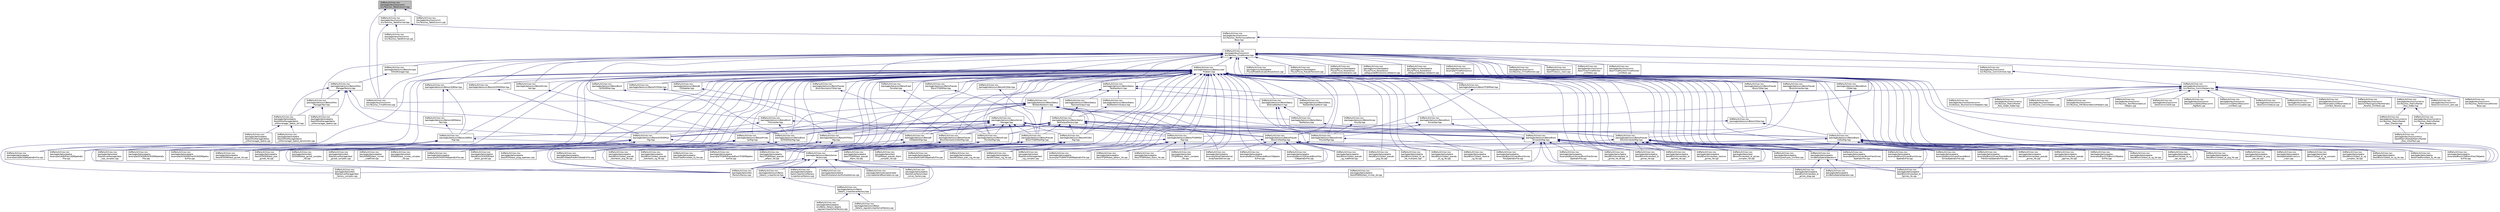 digraph "3rdParty/trilinos-nox/packages/teuchos/comm/src/Teuchos_TableColumn.hpp"
{
  edge [fontname="Helvetica",fontsize="10",labelfontname="Helvetica",labelfontsize="10"];
  node [fontname="Helvetica",fontsize="10",shape=record];
  Node39 [label="3rdParty/trilinos-nox\l/packages/teuchos/comm\l/src/Teuchos_TableColumn.hpp",height=0.2,width=0.4,color="black", fillcolor="grey75", style="filled", fontcolor="black"];
  Node39 -> Node40 [dir="back",color="midnightblue",fontsize="10",style="solid",fontname="Helvetica"];
  Node40 [label="3rdParty/trilinos-nox\l/packages/teuchos/comm\l/src/Teuchos_TableFormat.hpp",height=0.2,width=0.4,color="black", fillcolor="white", style="filled",URL="$d9/de6/_teuchos___table_format_8hpp.html",tooltip="Provides utilities for formatting tabular output. "];
  Node40 -> Node41 [dir="back",color="midnightblue",fontsize="10",style="solid",fontname="Helvetica"];
  Node41 [label="3rdParty/trilinos-nox\l/packages/teuchos/comm\l/src/Teuchos_PerformanceMonitor\lBase.hpp",height=0.2,width=0.4,color="black", fillcolor="white", style="filled",URL="$da/dfd/_teuchos___performance_monitor_base_8hpp.html",tooltip="Provides common capabilities for collecting and reporting performance data across processors..."];
  Node41 -> Node42 [dir="back",color="midnightblue",fontsize="10",style="solid",fontname="Helvetica"];
  Node42 [label="3rdParty/trilinos-nox\l/packages/teuchos/comm\l/src/Teuchos_TimeMonitor.hpp",height=0.2,width=0.4,color="black", fillcolor="white", style="filled",URL="$d7/d89/_teuchos___time_monitor_8hpp.html",tooltip="Scope protection wrapper for Teuchos::Time, with timer reporting functionality. "];
  Node42 -> Node43 [dir="back",color="midnightblue",fontsize="10",style="solid",fontname="Helvetica"];
  Node43 [label="3rdParty/trilinos-nox\l/packages/belos/src/BelosLinear\lProblem.hpp",height=0.2,width=0.4,color="black", fillcolor="white", style="filled",URL="$d3/d76/_belos_linear_problem_8hpp.html",tooltip="Class which describes the linear problem to be solved by the iterative solver. "];
  Node43 -> Node44 [dir="back",color="midnightblue",fontsize="10",style="solid",fontname="Helvetica"];
  Node44 [label="3rdParty/trilinos-nox\l/packages/belos/epetra\l/example/BlockCG/BlockCGEpetra\lExFile.cpp",height=0.2,width=0.4,color="black", fillcolor="white", style="filled",URL="$d7/dde/_block_c_g_epetra_ex_file_8cpp.html"];
  Node43 -> Node45 [dir="back",color="midnightblue",fontsize="10",style="solid",fontname="Helvetica"];
  Node45 [label="3rdParty/trilinos-nox\l/packages/belos/epetra\l/example/BlockCG/BlockPrecCGEpetra\lExFile.cpp",height=0.2,width=0.4,color="black", fillcolor="white", style="filled",URL="$d9/d38/_block_prec_c_g_epetra_ex_file_8cpp.html"];
  Node43 -> Node46 [dir="back",color="midnightblue",fontsize="10",style="solid",fontname="Helvetica"];
  Node46 [label="3rdParty/trilinos-nox\l/packages/belos/epetra\l/example/BlockCG/PseudoBlockCGEpetra\lExFile.cpp",height=0.2,width=0.4,color="black", fillcolor="white", style="filled",URL="$d1/dd3/_pseudo_block_c_g_epetra_ex_file_8cpp.html"];
  Node43 -> Node47 [dir="back",color="midnightblue",fontsize="10",style="solid",fontname="Helvetica"];
  Node47 [label="3rdParty/trilinos-nox\l/packages/belos/epetra\l/example/BlockCG/PseudoBlockPrec\lCGEpetraExFile.cpp",height=0.2,width=0.4,color="black", fillcolor="white", style="filled",URL="$dc/d74/_pseudo_block_prec_c_g_epetra_ex_file_8cpp.html"];
  Node43 -> Node48 [dir="back",color="midnightblue",fontsize="10",style="solid",fontname="Helvetica"];
  Node48 [label="3rdParty/trilinos-nox\l/packages/belos/epetra\l/example/BlockGmres/BlockFlexGmres\lEpetraExFile.cpp",height=0.2,width=0.4,color="black", fillcolor="white", style="filled",URL="$d6/da8/_block_flex_gmres_epetra_ex_file_8cpp.html"];
  Node43 -> Node49 [dir="back",color="midnightblue",fontsize="10",style="solid",fontname="Helvetica"];
  Node49 [label="3rdParty/trilinos-nox\l/packages/belos/epetra\l/example/BlockGmres/BlockGmres\lEpetraExFile.cpp",height=0.2,width=0.4,color="black", fillcolor="white", style="filled",URL="$d9/d34/_block_gmres_epetra_ex_file_8cpp.html"];
  Node43 -> Node50 [dir="back",color="midnightblue",fontsize="10",style="solid",fontname="Helvetica"];
  Node50 [label="3rdParty/trilinos-nox\l/packages/belos/epetra\l/example/BlockGmres/BlockGmres\lPolyEpetraExFile.cpp",height=0.2,width=0.4,color="black", fillcolor="white", style="filled",URL="$dc/d56/_block_gmres_poly_epetra_ex_file_8cpp.html"];
  Node43 -> Node51 [dir="back",color="midnightblue",fontsize="10",style="solid",fontname="Helvetica"];
  Node51 [label="3rdParty/trilinos-nox\l/packages/belos/epetra\l/example/BlockGmres/BlockPrecGmres\lEpetraExFile.cpp",height=0.2,width=0.4,color="black", fillcolor="white", style="filled",URL="$d1/d03/_block_prec_gmres_epetra_ex_file_8cpp.html"];
  Node43 -> Node52 [dir="back",color="midnightblue",fontsize="10",style="solid",fontname="Helvetica"];
  Node52 [label="3rdParty/trilinos-nox\l/packages/belos/epetra\l/example/BlockGmres/PseudoBlock\lGmresEpetraExFile.cpp",height=0.2,width=0.4,color="black", fillcolor="white", style="filled",URL="$df/dd5/_pseudo_block_gmres_epetra_ex_file_8cpp.html"];
  Node43 -> Node53 [dir="back",color="midnightblue",fontsize="10",style="solid",fontname="Helvetica"];
  Node53 [label="3rdParty/trilinos-nox\l/packages/belos/epetra\l/example/BlockGmres/PseudoBlock\lPrecGmresEpetraExFile.cpp",height=0.2,width=0.4,color="black", fillcolor="white", style="filled",URL="$d2/d73/_pseudo_block_prec_gmres_epetra_ex_file_8cpp.html"];
  Node43 -> Node54 [dir="back",color="midnightblue",fontsize="10",style="solid",fontname="Helvetica"];
  Node54 [label="3rdParty/trilinos-nox\l/packages/belos/epetra\l/example/GCRODR/GCRODREpetraEx\lFile.cpp",height=0.2,width=0.4,color="black", fillcolor="white", style="filled",URL="$de/db8/_g_c_r_o_d_r_epetra_ex_file_8cpp.html"];
  Node43 -> Node55 [dir="back",color="midnightblue",fontsize="10",style="solid",fontname="Helvetica"];
  Node55 [label="3rdParty/trilinos-nox\l/packages/belos/epetra\l/example/GCRODR/PrecGCRODREpetra\lExFile.cpp",height=0.2,width=0.4,color="black", fillcolor="white", style="filled",URL="$df/d74/_prec_g_c_r_o_d_r_epetra_ex_file_8cpp.html"];
  Node43 -> Node56 [dir="back",color="midnightblue",fontsize="10",style="solid",fontname="Helvetica"];
  Node56 [label="3rdParty/trilinos-nox\l/packages/belos/epetra\l/example/LSQR/LSQREpetraExFile.cpp",height=0.2,width=0.4,color="black", fillcolor="white", style="filled",URL="$d6/d18/_l_s_q_r_epetra_ex_file_8cpp.html"];
  Node43 -> Node57 [dir="back",color="midnightblue",fontsize="10",style="solid",fontname="Helvetica"];
  Node57 [label="3rdParty/trilinos-nox\l/packages/belos/epetra\l/example/LSQR/PrecLSQREpetraEx\lFile.cpp",height=0.2,width=0.4,color="black", fillcolor="white", style="filled",URL="$d8/d1a/_prec_l_s_q_r_epetra_ex_file_8cpp.html"];
  Node43 -> Node58 [dir="back",color="midnightblue",fontsize="10",style="solid",fontname="Helvetica"];
  Node58 [label="3rdParty/trilinos-nox\l/packages/belos/epetra\l/example/PCPG/PCPGEpetraExFile.cpp",height=0.2,width=0.4,color="black", fillcolor="white", style="filled",URL="$d2/de7/_p_c_p_g_epetra_ex_file_8cpp.html"];
  Node43 -> Node59 [dir="back",color="midnightblue",fontsize="10",style="solid",fontname="Helvetica"];
  Node59 [label="3rdParty/trilinos-nox\l/packages/belos/epetra\l/example/RCG/RCGEpetraExFile.cpp",height=0.2,width=0.4,color="black", fillcolor="white", style="filled",URL="$dd/dcf/_r_c_g_epetra_ex_file_8cpp.html"];
  Node43 -> Node60 [dir="back",color="midnightblue",fontsize="10",style="solid",fontname="Helvetica"];
  Node60 [label="3rdParty/trilinos-nox\l/packages/belos/epetra\l/example/TFQMR/PseudoBlockTFQMREpetra\lExFile.cpp",height=0.2,width=0.4,color="black", fillcolor="white", style="filled",URL="$da/d26/_pseudo_block_t_f_q_m_r_epetra_ex_file_8cpp.html"];
  Node43 -> Node61 [dir="back",color="midnightblue",fontsize="10",style="solid",fontname="Helvetica"];
  Node61 [label="3rdParty/trilinos-nox\l/packages/belos/epetra\l/example/TFQMR/TFQMREpetraExFile.cpp",height=0.2,width=0.4,color="black", fillcolor="white", style="filled",URL="$db/d90/_t_f_q_m_r_epetra_ex_file_8cpp.html"];
  Node43 -> Node62 [dir="back",color="midnightblue",fontsize="10",style="solid",fontname="Helvetica"];
  Node62 [label="3rdParty/trilinos-nox\l/packages/belos/epetra\l/src/BelosEpetraOperator.h",height=0.2,width=0.4,color="black", fillcolor="white", style="filled",URL="$d7/d50/_belos_epetra_operator_8h.html",tooltip="This file provides an Epetra_Operator interface so Belos can be integrated into other codes as an abs..."];
  Node62 -> Node63 [dir="back",color="midnightblue",fontsize="10",style="solid",fontname="Helvetica"];
  Node63 [label="3rdParty/trilinos-nox\l/packages/belos/epetra\l/src/BelosEpetraOperator.cpp",height=0.2,width=0.4,color="black", fillcolor="white", style="filled",URL="$d8/d97/_belos_epetra_operator_8cpp.html",tooltip="This file provides the implementation for an Epetra_Operator interface so Belos can be integrated int..."];
  Node62 -> Node64 [dir="back",color="midnightblue",fontsize="10",style="solid",fontname="Helvetica"];
  Node64 [label="3rdParty/trilinos-nox\l/packages/belos/epetra\l/test/BlockGmres/test_bl\l_fgmres_hb.cpp",height=0.2,width=0.4,color="black", fillcolor="white", style="filled",URL="$de/d36/test__bl__fgmres__hb_8cpp.html"];
  Node62 -> Node65 [dir="back",color="midnightblue",fontsize="10",style="solid",fontname="Helvetica"];
  Node65 [label="3rdParty/trilinos-nox\l/packages/belos/epetra\l/test/BlockGmres/test_bl\l_gmres_diag.cpp",height=0.2,width=0.4,color="black", fillcolor="white", style="filled",URL="$de/dd8/test__bl__gmres__diag_8cpp.html"];
  Node43 -> Node66 [dir="back",color="midnightblue",fontsize="10",style="solid",fontname="Helvetica"];
  Node66 [label="3rdParty/trilinos-nox\l/packages/belos/epetra\l/test/BiCGStab/PrecBiCGStabExFile.cpp",height=0.2,width=0.4,color="black", fillcolor="white", style="filled",URL="$dc/ddd/_prec_bi_c_g_stab_ex_file_8cpp.html"];
  Node43 -> Node67 [dir="back",color="midnightblue",fontsize="10",style="solid",fontname="Helvetica"];
  Node67 [label="3rdParty/trilinos-nox\l/packages/belos/epetra\l/test/BlockCG/test_bl_cg_hb.cpp",height=0.2,width=0.4,color="black", fillcolor="white", style="filled",URL="$d5/df2/epetra_2test_2_block_c_g_2test__bl__cg__hb_8cpp.html"];
  Node43 -> Node68 [dir="back",color="midnightblue",fontsize="10",style="solid",fontname="Helvetica"];
  Node68 [label="3rdParty/trilinos-nox\l/packages/belos/epetra\l/test/BlockCG/test_bl_cg\l_set_res.cpp",height=0.2,width=0.4,color="black", fillcolor="white", style="filled",URL="$db/de1/test__bl__cg__set__res_8cpp.html"];
  Node43 -> Node69 [dir="back",color="midnightblue",fontsize="10",style="solid",fontname="Helvetica"];
  Node69 [label="3rdParty/trilinos-nox\l/packages/belos/epetra\l/test/BlockCG/test_bl_pcg_hb.cpp",height=0.2,width=0.4,color="black", fillcolor="white", style="filled",URL="$d5/df6/test__bl__pcg__hb_8cpp.html"];
  Node43 -> Node70 [dir="back",color="midnightblue",fontsize="10",style="solid",fontname="Helvetica"];
  Node70 [label="3rdParty/trilinos-nox\l/packages/belos/epetra\l/test/BlockCG/test_bl_pcg\l_set_res.cpp",height=0.2,width=0.4,color="black", fillcolor="white", style="filled",URL="$dc/d05/test__bl__pcg__set__res_8cpp.html"];
  Node43 -> Node71 [dir="back",color="midnightblue",fontsize="10",style="solid",fontname="Helvetica"];
  Node71 [label="3rdParty/trilinos-nox\l/packages/belos/epetra\l/test/BlockCG/test_pseudo\l_cg_indefinite.cpp",height=0.2,width=0.4,color="black", fillcolor="white", style="filled",URL="$d4/df6/test__pseudo__cg__indefinite_8cpp.html"];
  Node43 -> Node72 [dir="back",color="midnightblue",fontsize="10",style="solid",fontname="Helvetica"];
  Node72 [label="3rdParty/trilinos-nox\l/packages/belos/epetra\l/test/BlockCG/test_pseudo\l_pcg_hb.cpp",height=0.2,width=0.4,color="black", fillcolor="white", style="filled",URL="$d7/de5/test__pseudo__pcg__hb_8cpp.html"];
  Node43 -> Node73 [dir="back",color="midnightblue",fontsize="10",style="solid",fontname="Helvetica"];
  Node73 [label="3rdParty/trilinos-nox\l/packages/belos/epetra\l/test/BlockCG/test_pseudo\l_stochastic_pcg_hb.cpp",height=0.2,width=0.4,color="black", fillcolor="white", style="filled",URL="$d8/de0/test__pseudo__stochastic__pcg__hb_8cpp.html"];
  Node43 -> Node74 [dir="back",color="midnightblue",fontsize="10",style="solid",fontname="Helvetica"];
  Node74 [label="3rdParty/trilinos-nox\l/packages/belos/epetra\l/test/BlockCG/test_resolve\l_cg_hb.cpp",height=0.2,width=0.4,color="black", fillcolor="white", style="filled",URL="$de/dcd/test__resolve__cg__hb_8cpp.html"];
  Node43 -> Node64 [dir="back",color="midnightblue",fontsize="10",style="solid",fontname="Helvetica"];
  Node43 -> Node65 [dir="back",color="midnightblue",fontsize="10",style="solid",fontname="Helvetica"];
  Node43 -> Node75 [dir="back",color="midnightblue",fontsize="10",style="solid",fontname="Helvetica"];
  Node75 [label="3rdParty/trilinos-nox\l/packages/belos/epetra\l/test/BlockGmres/test_bl\l_gmres_hb.cpp",height=0.2,width=0.4,color="black", fillcolor="white", style="filled",URL="$d1/d3c/test__bl__gmres__hb_8cpp.html"];
  Node43 -> Node76 [dir="back",color="midnightblue",fontsize="10",style="solid",fontname="Helvetica"];
  Node76 [label="3rdParty/trilinos-nox\l/packages/belos/epetra\l/test/BlockGmres/test_bl\l_pgmres_hb.cpp",height=0.2,width=0.4,color="black", fillcolor="white", style="filled",URL="$d3/d98/test__bl__pgmres__hb_8cpp.html"];
  Node43 -> Node77 [dir="back",color="midnightblue",fontsize="10",style="solid",fontname="Helvetica"];
  Node77 [label="3rdParty/trilinos-nox\l/packages/belos/epetra\l/test/BlockGmres/test_pseudo\l_gmres_hb.cpp",height=0.2,width=0.4,color="black", fillcolor="white", style="filled",URL="$df/d70/test__pseudo__gmres__hb_8cpp.html"];
  Node43 -> Node78 [dir="back",color="midnightblue",fontsize="10",style="solid",fontname="Helvetica"];
  Node78 [label="3rdParty/trilinos-nox\l/packages/belos/epetra\l/test/BlockGmres/test_pseudo\l_pgmres_hb.cpp",height=0.2,width=0.4,color="black", fillcolor="white", style="filled",URL="$dd/dd8/test__pseudo__pgmres__hb_8cpp.html"];
  Node43 -> Node79 [dir="back",color="midnightblue",fontsize="10",style="solid",fontname="Helvetica"];
  Node79 [label="3rdParty/trilinos-nox\l/packages/belos/epetra\l/test/BlockGmres/test_resolve\l_gmres_hb.cpp",height=0.2,width=0.4,color="black", fillcolor="white", style="filled",URL="$dd/d05/test__resolve__gmres__hb_8cpp.html"];
  Node43 -> Node80 [dir="back",color="midnightblue",fontsize="10",style="solid",fontname="Helvetica"];
  Node80 [label="3rdParty/trilinos-nox\l/packages/belos/epetra\l/test/Epetra64Driver/cxx\l_main.cpp",height=0.2,width=0.4,color="black", fillcolor="white", style="filled",URL="$d1/db5/belos_2epetra_2test_2_epetra64_driver_2cxx__main_8cpp.html"];
  Node43 -> Node81 [dir="back",color="midnightblue",fontsize="10",style="solid",fontname="Helvetica"];
  Node81 [label="3rdParty/trilinos-nox\l/packages/belos/epetra\l/test/FixedPoint/test_fp_hb.cpp",height=0.2,width=0.4,color="black", fillcolor="white", style="filled",URL="$d0/de9/epetra_2test_2_fixed_point_2test__fp__hb_8cpp.html"];
  Node43 -> Node82 [dir="back",color="midnightblue",fontsize="10",style="solid",fontname="Helvetica"];
  Node82 [label="3rdParty/trilinos-nox\l/packages/belos/epetra\l/test/GCRODR/test_gcrodr_hb.cpp",height=0.2,width=0.4,color="black", fillcolor="white", style="filled",URL="$d0/d0b/test__gcrodr__hb_8cpp.html"];
  Node43 -> Node83 [dir="back",color="midnightblue",fontsize="10",style="solid",fontname="Helvetica"];
  Node83 [label="3rdParty/trilinos-nox\l/packages/belos/epetra\l/test/GCRODR/test_prec\l_gcrodr_hb.cpp",height=0.2,width=0.4,color="black", fillcolor="white", style="filled",URL="$d1/d5a/test__prec__gcrodr__hb_8cpp.html"];
  Node43 -> Node84 [dir="back",color="midnightblue",fontsize="10",style="solid",fontname="Helvetica"];
  Node84 [label="3rdParty/trilinos-nox\l/packages/belos/epetra\l/test/MINRES/test_minres_hb.cpp",height=0.2,width=0.4,color="black", fillcolor="white", style="filled",URL="$d3/dfd/test__minres__hb_8cpp.html"];
  Node43 -> Node85 [dir="back",color="midnightblue",fontsize="10",style="solid",fontname="Helvetica"];
  Node85 [label="3rdParty/trilinos-nox\l/packages/belos/epetra\l/test/MINRES/test_minres\l_indefinite.cpp",height=0.2,width=0.4,color="black", fillcolor="white", style="filled",URL="$dd/ded/test__minres__indefinite_8cpp.html"];
  Node43 -> Node86 [dir="back",color="midnightblue",fontsize="10",style="solid",fontname="Helvetica"];
  Node86 [label="3rdParty/trilinos-nox\l/packages/belos/epetra\l/test/PCPG/test_pcpg_epetraex.cpp",height=0.2,width=0.4,color="black", fillcolor="white", style="filled",URL="$d1/db6/test__pcpg__epetraex_8cpp.html"];
  Node43 -> Node87 [dir="back",color="midnightblue",fontsize="10",style="solid",fontname="Helvetica"];
  Node87 [label="3rdParty/trilinos-nox\l/packages/belos/epetra\l/test/RCG/test_prec_rcg_hb.cpp",height=0.2,width=0.4,color="black", fillcolor="white", style="filled",URL="$de/dd3/test__prec__rcg__hb_8cpp.html"];
  Node43 -> Node88 [dir="back",color="midnightblue",fontsize="10",style="solid",fontname="Helvetica"];
  Node88 [label="3rdParty/trilinos-nox\l/packages/belos/epetra\l/test/RCG/test_rcg_hb.cpp",height=0.2,width=0.4,color="black", fillcolor="white", style="filled",URL="$df/de7/test__rcg__hb_8cpp.html"];
  Node43 -> Node89 [dir="back",color="midnightblue",fontsize="10",style="solid",fontname="Helvetica"];
  Node89 [label="3rdParty/trilinos-nox\l/packages/belos/epetra\l/test/TFQMR/test_pseudo\l_ptfqmr_hb.cpp",height=0.2,width=0.4,color="black", fillcolor="white", style="filled",URL="$d1/dfe/test__pseudo__ptfqmr__hb_8cpp.html"];
  Node43 -> Node90 [dir="back",color="midnightblue",fontsize="10",style="solid",fontname="Helvetica"];
  Node90 [label="3rdParty/trilinos-nox\l/packages/belos/epetra\l/test/TFQMR/test_pseudo\l_tfqmr_hb.cpp",height=0.2,width=0.4,color="black", fillcolor="white", style="filled",URL="$d9/d72/test__pseudo__tfqmr__hb_8cpp.html"];
  Node43 -> Node91 [dir="back",color="midnightblue",fontsize="10",style="solid",fontname="Helvetica"];
  Node91 [label="3rdParty/trilinos-nox\l/packages/belos/epetra\l/test/TFQMR/test_ptfqmr_hb.cpp",height=0.2,width=0.4,color="black", fillcolor="white", style="filled",URL="$d6/d5c/test__ptfqmr__hb_8cpp.html"];
  Node43 -> Node92 [dir="back",color="midnightblue",fontsize="10",style="solid",fontname="Helvetica"];
  Node92 [label="3rdParty/trilinos-nox\l/packages/belos/epetra\l/test/TFQMR/test_tfqmr_hb.cpp",height=0.2,width=0.4,color="black", fillcolor="white", style="filled",URL="$d3/dfd/test__tfqmr__hb_8cpp.html"];
  Node43 -> Node93 [dir="back",color="midnightblue",fontsize="10",style="solid",fontname="Helvetica"];
  Node93 [label="3rdParty/trilinos-nox\l/packages/belos/src/BelosBi\lCGStabIter.hpp",height=0.2,width=0.4,color="black", fillcolor="white", style="filled",URL="$dd/dd5/_belos_bi_c_g_stab_iter_8hpp.html",tooltip="Belos concrete class for performing the pseudo-block BiCGStab iteration. "];
  Node93 -> Node94 [dir="back",color="midnightblue",fontsize="10",style="solid",fontname="Helvetica"];
  Node94 [label="3rdParty/trilinos-nox\l/packages/belos/src/BelosBi\lCGStabSolMgr.hpp",height=0.2,width=0.4,color="black", fillcolor="white", style="filled",URL="$db/d14/_belos_bi_c_g_stab_sol_mgr_8hpp.html",tooltip="The Belos::BiCGStabSolMgr provides a solver manager for the BiCGStab linear solver. "];
  Node94 -> Node66 [dir="back",color="midnightblue",fontsize="10",style="solid",fontname="Helvetica"];
  Node94 -> Node95 [dir="back",color="midnightblue",fontsize="10",style="solid",fontname="Helvetica"];
  Node95 [label="3rdParty/trilinos-nox\l/packages/belos/src/BelosSolver\lFactory.hpp",height=0.2,width=0.4,color="black", fillcolor="white", style="filled",URL="$da/d4e/_belos_solver_factory_8hpp.html"];
  Node95 -> Node96 [dir="back",color="midnightblue",fontsize="10",style="solid",fontname="Helvetica"];
  Node96 [label="3rdParty/trilinos-nox\l/packages/belos/doc/parameter\lList/createValidParameterList.cpp",height=0.2,width=0.4,color="black", fillcolor="white", style="filled",URL="$d1/db5/create_valid_parameter_list_8cpp.html"];
  Node95 -> Node84 [dir="back",color="midnightblue",fontsize="10",style="solid",fontname="Helvetica"];
  Node95 -> Node97 [dir="back",color="midnightblue",fontsize="10",style="solid",fontname="Helvetica"];
  Node97 [label="3rdParty/trilinos-nox\l/packages/belos/epetra\l/test/SolverFactory/test\l_solver_factory.cpp",height=0.2,width=0.4,color="black", fillcolor="white", style="filled",URL="$d0/d85/test__solver__factory_8cpp.html",tooltip="Test Belos::SolverFactory with Epetra. "];
  Node95 -> Node98 [dir="back",color="midnightblue",fontsize="10",style="solid",fontname="Helvetica"];
  Node98 [label="3rdParty/trilinos-nox\l/packages/belos/src/Belos\l_Details_LinearSolver.hpp",height=0.2,width=0.4,color="black", fillcolor="white", style="filled",URL="$d2/d2c/_belos___details___linear_solver_8hpp.html",tooltip="Implementation of Trilinos::Details::LinearSolver. "];
  Node98 -> Node99 [dir="back",color="midnightblue",fontsize="10",style="solid",fontname="Helvetica"];
  Node99 [label="3rdParty/trilinos-nox\l/packages/belos/src/Belos\l_Details_LinearSolverFactory.hpp",height=0.2,width=0.4,color="black", fillcolor="white", style="filled",URL="$d1/de3/_belos___details___linear_solver_factory_8hpp.html",tooltip="Implementation of Trilinos::Details::LinearSolverFactory. "];
  Node99 -> Node100 [dir="back",color="midnightblue",fontsize="10",style="solid",fontname="Helvetica"];
  Node100 [label="3rdParty/trilinos-nox\l/packages/belos/epetra\l/src/Belos_Details_Epetra\l_registerLinearSolverFactory.cpp",height=0.2,width=0.4,color="black", fillcolor="white", style="filled",URL="$d2/d3d/_belos___details___epetra__register_linear_solver_factory_8cpp.html"];
  Node99 -> Node101 [dir="back",color="midnightblue",fontsize="10",style="solid",fontname="Helvetica"];
  Node101 [label="3rdParty/trilinos-nox\l/packages/belos/src/Belos\l_Details_registerLinearSolverFactory.cpp",height=0.2,width=0.4,color="black", fillcolor="white", style="filled",URL="$d9/d9d/_belos___details__register_linear_solver_factory_8cpp.html"];
  Node95 -> Node99 [dir="back",color="midnightblue",fontsize="10",style="solid",fontname="Helvetica"];
  Node95 -> Node102 [dir="back",color="midnightblue",fontsize="10",style="solid",fontname="Helvetica"];
  Node102 [label="3rdParty/trilinos-nox\l/packages/belos/test\l/Factory/Factory.cpp",height=0.2,width=0.4,color="black", fillcolor="white", style="filled",URL="$de/d5d/3rd_party_2trilinos-nox_2packages_2belos_2test_2_factory_2_factory_8cpp.html"];
  Node95 -> Node103 [dir="back",color="midnightblue",fontsize="10",style="solid",fontname="Helvetica"];
  Node103 [label="3rdParty/trilinos-nox\l/packages/belos/test\l/RealSolverManager/test\l_factory_complex.cpp",height=0.2,width=0.4,color="black", fillcolor="white", style="filled",URL="$de/d3d/test__factory__complex_8cpp.html"];
  Node95 -> Node104 [dir="back",color="midnightblue",fontsize="10",style="solid",fontname="Helvetica"];
  Node104 [label="3rdParty/trilinos-nox\l/packages/belos/tpetra\l/test/LinearSolverFactory\l/LinearSolverFactory.cpp",height=0.2,width=0.4,color="black", fillcolor="white", style="filled",URL="$d1/d2d/_linear_solver_factory_8cpp.html"];
  Node95 -> Node105 [dir="back",color="midnightblue",fontsize="10",style="solid",fontname="Helvetica"];
  Node105 [label="3rdParty/trilinos-nox\l/packages/belos/tpetra\l/test/MultipleSolves/MultipleSolves.cpp",height=0.2,width=0.4,color="black", fillcolor="white", style="filled",URL="$db/de2/_multiple_solves_8cpp.html"];
  Node94 -> Node102 [dir="back",color="midnightblue",fontsize="10",style="solid",fontname="Helvetica"];
  Node43 -> Node94 [dir="back",color="midnightblue",fontsize="10",style="solid",fontname="Helvetica"];
  Node43 -> Node106 [dir="back",color="midnightblue",fontsize="10",style="solid",fontname="Helvetica"];
  Node106 [label="3rdParty/trilinos-nox\l/packages/belos/src/BelosSolver\lManager.hpp",height=0.2,width=0.4,color="black", fillcolor="white", style="filled",URL="$d9/de2/_belos_solver_manager_8hpp.html",tooltip="Pure virtual base class which describes the basic interface for a solver manager. ..."];
  Node106 -> Node95 [dir="back",color="midnightblue",fontsize="10",style="solid",fontname="Helvetica"];
  Node106 -> Node94 [dir="back",color="midnightblue",fontsize="10",style="solid",fontname="Helvetica"];
  Node106 -> Node107 [dir="back",color="midnightblue",fontsize="10",style="solid",fontname="Helvetica"];
  Node107 [label="3rdParty/trilinos-nox\l/packages/belos/src/BelosBlock\lCGSolMgr.hpp",height=0.2,width=0.4,color="black", fillcolor="white", style="filled",URL="$da/d79/_belos_block_c_g_sol_mgr_8hpp.html",tooltip="The Belos::BlockCGSolMgr provides a solver manager for the BlockCG linear solver. ..."];
  Node107 -> Node44 [dir="back",color="midnightblue",fontsize="10",style="solid",fontname="Helvetica"];
  Node107 -> Node45 [dir="back",color="midnightblue",fontsize="10",style="solid",fontname="Helvetica"];
  Node107 -> Node62 [dir="back",color="midnightblue",fontsize="10",style="solid",fontname="Helvetica"];
  Node107 -> Node67 [dir="back",color="midnightblue",fontsize="10",style="solid",fontname="Helvetica"];
  Node107 -> Node68 [dir="back",color="midnightblue",fontsize="10",style="solid",fontname="Helvetica"];
  Node107 -> Node69 [dir="back",color="midnightblue",fontsize="10",style="solid",fontname="Helvetica"];
  Node107 -> Node70 [dir="back",color="midnightblue",fontsize="10",style="solid",fontname="Helvetica"];
  Node107 -> Node74 [dir="back",color="midnightblue",fontsize="10",style="solid",fontname="Helvetica"];
  Node107 -> Node80 [dir="back",color="midnightblue",fontsize="10",style="solid",fontname="Helvetica"];
  Node107 -> Node95 [dir="back",color="midnightblue",fontsize="10",style="solid",fontname="Helvetica"];
  Node107 -> Node108 [dir="back",color="midnightblue",fontsize="10",style="solid",fontname="Helvetica"];
  Node108 [label="3rdParty/trilinos-nox\l/packages/belos/test\l/BlockCG/test_bl_cg_complex\l_hb.cpp",height=0.2,width=0.4,color="black", fillcolor="white", style="filled",URL="$df/d4e/test_2_block_c_g_2test__bl__cg__complex__hb_8cpp.html"];
  Node107 -> Node102 [dir="back",color="midnightblue",fontsize="10",style="solid",fontname="Helvetica"];
  Node107 -> Node109 [dir="back",color="midnightblue",fontsize="10",style="solid",fontname="Helvetica"];
  Node109 [label="3rdParty/trilinos-nox\l/packages/belos/tpetra\l/test/BlockCG/test_bl_cg\l_complex_hb.cpp",height=0.2,width=0.4,color="black", fillcolor="white", style="filled",URL="$d3/de7/tpetra_2test_2_block_c_g_2test__bl__cg__complex__hb_8cpp.html"];
  Node107 -> Node110 [dir="back",color="midnightblue",fontsize="10",style="solid",fontname="Helvetica"];
  Node110 [label="3rdParty/trilinos-nox\l/packages/belos/tpetra\l/test/BlockCG/test_bl_cg_hb.cpp",height=0.2,width=0.4,color="black", fillcolor="white", style="filled",URL="$d4/de2/tpetra_2test_2_block_c_g_2test__bl__cg__hb_8cpp.html"];
  Node107 -> Node111 [dir="back",color="midnightblue",fontsize="10",style="solid",fontname="Helvetica"];
  Node111 [label="3rdParty/trilinos-nox\l/packages/belos/tpetra\l/test/FixedPoint/test_fp_hb.cpp",height=0.2,width=0.4,color="black", fillcolor="white", style="filled",URL="$d6/d88/tpetra_2test_2_fixed_point_2test__fp__hb_8cpp.html"];
  Node106 -> Node112 [dir="back",color="midnightblue",fontsize="10",style="solid",fontname="Helvetica"];
  Node112 [label="3rdParty/trilinos-nox\l/packages/belos/src/BelosBlock\lGCRODRSolMgr.hpp",height=0.2,width=0.4,color="black", fillcolor="white", style="filled",URL="$dc/d53/_belos_block_g_c_r_o_d_r_sol_mgr_8hpp.html",tooltip="A solver manager for the Block GCRO-DR (Block Recycling GMRES) linear solver. "];
  Node112 -> Node113 [dir="back",color="midnightblue",fontsize="10",style="solid",fontname="Helvetica"];
  Node113 [label="3rdParty/trilinos-nox\l/packages/belos/tpetra\l/test/BlockGCRODR/test\l_block_gcrodr.cpp",height=0.2,width=0.4,color="black", fillcolor="white", style="filled",URL="$dc/d6b/test__block__gcrodr_8cpp.html"];
  Node106 -> Node114 [dir="back",color="midnightblue",fontsize="10",style="solid",fontname="Helvetica"];
  Node114 [label="3rdParty/trilinos-nox\l/packages/belos/src/BelosBlock\lGmresSolMgr.hpp",height=0.2,width=0.4,color="black", fillcolor="white", style="filled",URL="$d6/d92/_belos_block_gmres_sol_mgr_8hpp.html",tooltip="The Belos::BlockGmresSolMgr provides a solver manager for the BlockGmres linear solver. "];
  Node114 -> Node48 [dir="back",color="midnightblue",fontsize="10",style="solid",fontname="Helvetica"];
  Node114 -> Node49 [dir="back",color="midnightblue",fontsize="10",style="solid",fontname="Helvetica"];
  Node114 -> Node50 [dir="back",color="midnightblue",fontsize="10",style="solid",fontname="Helvetica"];
  Node114 -> Node51 [dir="back",color="midnightblue",fontsize="10",style="solid",fontname="Helvetica"];
  Node114 -> Node62 [dir="back",color="midnightblue",fontsize="10",style="solid",fontname="Helvetica"];
  Node114 -> Node64 [dir="back",color="midnightblue",fontsize="10",style="solid",fontname="Helvetica"];
  Node114 -> Node65 [dir="back",color="midnightblue",fontsize="10",style="solid",fontname="Helvetica"];
  Node114 -> Node75 [dir="back",color="midnightblue",fontsize="10",style="solid",fontname="Helvetica"];
  Node114 -> Node76 [dir="back",color="midnightblue",fontsize="10",style="solid",fontname="Helvetica"];
  Node114 -> Node79 [dir="back",color="midnightblue",fontsize="10",style="solid",fontname="Helvetica"];
  Node114 -> Node95 [dir="back",color="midnightblue",fontsize="10",style="solid",fontname="Helvetica"];
  Node114 -> Node115 [dir="back",color="midnightblue",fontsize="10",style="solid",fontname="Helvetica"];
  Node115 [label="3rdParty/trilinos-nox\l/packages/belos/test\l/BlockGmres/test_bl_gmres\l_complex_hb.cpp",height=0.2,width=0.4,color="black", fillcolor="white", style="filled",URL="$d2/d50/test__bl__gmres__complex__hb_8cpp.html"];
  Node114 -> Node102 [dir="back",color="midnightblue",fontsize="10",style="solid",fontname="Helvetica"];
  Node114 -> Node116 [dir="back",color="midnightblue",fontsize="10",style="solid",fontname="Helvetica"];
  Node116 [label="3rdParty/trilinos-nox\l/packages/belos/tpetra\l/test/BlockGmres/test_bl\l_gmres_hb_df.cpp",height=0.2,width=0.4,color="black", fillcolor="white", style="filled",URL="$d8/d21/test__bl__gmres__hb__df_8cpp.html"];
  Node106 -> Node117 [dir="back",color="midnightblue",fontsize="10",style="solid",fontname="Helvetica"];
  Node117 [label="3rdParty/trilinos-nox\l/packages/belos/src/BelosFixed\lPointSolMgr.hpp",height=0.2,width=0.4,color="black", fillcolor="white", style="filled",URL="$d0/d69/_belos_fixed_point_sol_mgr_8hpp.html",tooltip="The Belos::FixedPointSolMgr provides a solver manager for the FixedPoint linear solver. "];
  Node117 -> Node81 [dir="back",color="midnightblue",fontsize="10",style="solid",fontname="Helvetica"];
  Node117 -> Node95 [dir="back",color="midnightblue",fontsize="10",style="solid",fontname="Helvetica"];
  Node117 -> Node102 [dir="back",color="midnightblue",fontsize="10",style="solid",fontname="Helvetica"];
  Node106 -> Node118 [dir="back",color="midnightblue",fontsize="10",style="solid",fontname="Helvetica"];
  Node118 [label="3rdParty/trilinos-nox\l/packages/belos/src/BelosGCRODRSol\lMgr.hpp",height=0.2,width=0.4,color="black", fillcolor="white", style="filled",URL="$d3/dd2/_belos_g_c_r_o_d_r_sol_mgr_8hpp.html",tooltip="Declaration and definition of Belos::GCRODRSolMgr, which implements the GCRODR (recycling GMRES) solv..."];
  Node118 -> Node54 [dir="back",color="midnightblue",fontsize="10",style="solid",fontname="Helvetica"];
  Node118 -> Node55 [dir="back",color="midnightblue",fontsize="10",style="solid",fontname="Helvetica"];
  Node118 -> Node82 [dir="back",color="midnightblue",fontsize="10",style="solid",fontname="Helvetica"];
  Node118 -> Node83 [dir="back",color="midnightblue",fontsize="10",style="solid",fontname="Helvetica"];
  Node118 -> Node95 [dir="back",color="midnightblue",fontsize="10",style="solid",fontname="Helvetica"];
  Node118 -> Node102 [dir="back",color="midnightblue",fontsize="10",style="solid",fontname="Helvetica"];
  Node118 -> Node119 [dir="back",color="midnightblue",fontsize="10",style="solid",fontname="Helvetica"];
  Node119 [label="3rdParty/trilinos-nox\l/packages/belos/test\l/GCRODR/test_gcrodr_complex\l_hb.cpp",height=0.2,width=0.4,color="black", fillcolor="white", style="filled",URL="$d4/d8d/test__gcrodr__complex__hb_8cpp.html"];
  Node118 -> Node120 [dir="back",color="midnightblue",fontsize="10",style="solid",fontname="Helvetica"];
  Node120 [label="3rdParty/trilinos-nox\l/packages/belos/test\l/RealSolverManager/test\l_gcrodr_complex.cpp",height=0.2,width=0.4,color="black", fillcolor="white", style="filled",URL="$dd/dd3/test__gcrodr__complex_8cpp.html"];
  Node106 -> Node121 [dir="back",color="midnightblue",fontsize="10",style="solid",fontname="Helvetica"];
  Node121 [label="3rdParty/trilinos-nox\l/packages/belos/src/BelosGmres\lPolySolMgr.hpp",height=0.2,width=0.4,color="black", fillcolor="white", style="filled",URL="$dd/d95/_belos_gmres_poly_sol_mgr_8hpp.html",tooltip="Declaration and definition of Belos::GmresPolySolMgr (hybrid block GMRES linear solver). "];
  Node121 -> Node50 [dir="back",color="midnightblue",fontsize="10",style="solid",fontname="Helvetica"];
  Node121 -> Node95 [dir="back",color="midnightblue",fontsize="10",style="solid",fontname="Helvetica"];
  Node106 -> Node122 [dir="back",color="midnightblue",fontsize="10",style="solid",fontname="Helvetica"];
  Node122 [label="3rdParty/trilinos-nox\l/packages/belos/src/BelosLSQRSol\lMgr.hpp",height=0.2,width=0.4,color="black", fillcolor="white", style="filled",URL="$d8/daa/_belos_l_s_q_r_sol_mgr_8hpp.html",tooltip="LSQRSolMgr: interface to the LSQR method. "];
  Node122 -> Node56 [dir="back",color="midnightblue",fontsize="10",style="solid",fontname="Helvetica"];
  Node122 -> Node57 [dir="back",color="midnightblue",fontsize="10",style="solid",fontname="Helvetica"];
  Node122 -> Node95 [dir="back",color="midnightblue",fontsize="10",style="solid",fontname="Helvetica"];
  Node122 -> Node102 [dir="back",color="midnightblue",fontsize="10",style="solid",fontname="Helvetica"];
  Node122 -> Node123 [dir="back",color="midnightblue",fontsize="10",style="solid",fontname="Helvetica"];
  Node123 [label="3rdParty/trilinos-nox\l/packages/belos/test\l/RealSolverManager/test\l_lsqr_complex.cpp",height=0.2,width=0.4,color="black", fillcolor="white", style="filled",URL="$dc/d85/test__lsqr__complex_8cpp.html"];
  Node106 -> Node124 [dir="back",color="midnightblue",fontsize="10",style="solid",fontname="Helvetica"];
  Node124 [label="3rdParty/trilinos-nox\l/packages/belos/src/BelosMinres\lSolMgr.hpp",height=0.2,width=0.4,color="black", fillcolor="white", style="filled",URL="$d1/d93/_belos_minres_sol_mgr_8hpp.html",tooltip="Solver manager for the MINRES linear solver. "];
  Node124 -> Node85 [dir="back",color="midnightblue",fontsize="10",style="solid",fontname="Helvetica"];
  Node124 -> Node95 [dir="back",color="midnightblue",fontsize="10",style="solid",fontname="Helvetica"];
  Node124 -> Node125 [dir="back",color="midnightblue",fontsize="10",style="solid",fontname="Helvetica"];
  Node125 [label="3rdParty/trilinos-nox\l/packages/belos/test\l/MINRES/test_minres_complex\l_hb.cpp",height=0.2,width=0.4,color="black", fillcolor="white", style="filled",URL="$d4/da9/test__minres__complex__hb_8cpp.html"];
  Node106 -> Node126 [dir="back",color="midnightblue",fontsize="10",style="solid",fontname="Helvetica"];
  Node126 [label="3rdParty/trilinos-nox\l/packages/belos/src/BelosPCPGSol\lMgr.hpp",height=0.2,width=0.4,color="black", fillcolor="white", style="filled",URL="$db/d1c/_belos_p_c_p_g_sol_mgr_8hpp.html",tooltip="Declaration and definition of Belos::PCPGSolMgr (PCPG iterative linear solver). "];
  Node126 -> Node58 [dir="back",color="midnightblue",fontsize="10",style="solid",fontname="Helvetica"];
  Node126 -> Node86 [dir="back",color="midnightblue",fontsize="10",style="solid",fontname="Helvetica"];
  Node126 -> Node95 [dir="back",color="midnightblue",fontsize="10",style="solid",fontname="Helvetica"];
  Node126 -> Node102 [dir="back",color="midnightblue",fontsize="10",style="solid",fontname="Helvetica"];
  Node106 -> Node127 [dir="back",color="midnightblue",fontsize="10",style="solid",fontname="Helvetica"];
  Node127 [label="3rdParty/trilinos-nox\l/packages/belos/src/BelosPseudo\lBlockCGSolMgr.hpp",height=0.2,width=0.4,color="black", fillcolor="white", style="filled",URL="$de/d01/_belos_pseudo_block_c_g_sol_mgr_8hpp.html",tooltip="The Belos::PseudoBlockCGSolMgr provides a solver manager for the BlockCG linear solver. "];
  Node127 -> Node46 [dir="back",color="midnightblue",fontsize="10",style="solid",fontname="Helvetica"];
  Node127 -> Node47 [dir="back",color="midnightblue",fontsize="10",style="solid",fontname="Helvetica"];
  Node127 -> Node62 [dir="back",color="midnightblue",fontsize="10",style="solid",fontname="Helvetica"];
  Node127 -> Node71 [dir="back",color="midnightblue",fontsize="10",style="solid",fontname="Helvetica"];
  Node127 -> Node72 [dir="back",color="midnightblue",fontsize="10",style="solid",fontname="Helvetica"];
  Node127 -> Node74 [dir="back",color="midnightblue",fontsize="10",style="solid",fontname="Helvetica"];
  Node127 -> Node95 [dir="back",color="midnightblue",fontsize="10",style="solid",fontname="Helvetica"];
  Node127 -> Node102 [dir="back",color="midnightblue",fontsize="10",style="solid",fontname="Helvetica"];
  Node127 -> Node128 [dir="back",color="midnightblue",fontsize="10",style="solid",fontname="Helvetica"];
  Node128 [label="3rdParty/trilinos-nox\l/packages/belos/tpetra\l/example/WrapTpetraSolver\l/wrapTpetraSolver.cpp",height=0.2,width=0.4,color="black", fillcolor="white", style="filled",URL="$d7/d58/wrap_tpetra_solver_8cpp.html",tooltip="Example of how to wrap a \"native\" solver as a Belos solver. "];
  Node127 -> Node129 [dir="back",color="midnightblue",fontsize="10",style="solid",fontname="Helvetica"];
  Node129 [label="3rdParty/trilinos-nox\l/packages/belos/tpetra\l/test/BlockCG/test_bl_cg\l_hb_multiprec.cpp",height=0.2,width=0.4,color="black", fillcolor="white", style="filled",URL="$d4/d8c/test__bl__cg__hb__multiprec_8cpp.html"];
  Node127 -> Node130 [dir="back",color="midnightblue",fontsize="10",style="solid",fontname="Helvetica"];
  Node130 [label="3rdParty/trilinos-nox\l/packages/belos/tpetra\l/test/BlockCG/test_pseudo\l_bl_cg_hb.cpp",height=0.2,width=0.4,color="black", fillcolor="white", style="filled",URL="$da/dbd/test__pseudo__bl__cg__hb_8cpp.html"];
  Node106 -> Node131 [dir="back",color="midnightblue",fontsize="10",style="solid",fontname="Helvetica"];
  Node131 [label="3rdParty/trilinos-nox\l/packages/belos/src/BelosPseudo\lBlockGmresSolMgr.hpp",height=0.2,width=0.4,color="black", fillcolor="white", style="filled",URL="$d5/d61/_belos_pseudo_block_gmres_sol_mgr_8hpp.html",tooltip="The Belos::PseudoBlockGmresSolMgr provides a solver manager for the BlockGmres linear solver..."];
  Node131 -> Node52 [dir="back",color="midnightblue",fontsize="10",style="solid",fontname="Helvetica"];
  Node131 -> Node53 [dir="back",color="midnightblue",fontsize="10",style="solid",fontname="Helvetica"];
  Node131 -> Node62 [dir="back",color="midnightblue",fontsize="10",style="solid",fontname="Helvetica"];
  Node131 -> Node64 [dir="back",color="midnightblue",fontsize="10",style="solid",fontname="Helvetica"];
  Node131 -> Node75 [dir="back",color="midnightblue",fontsize="10",style="solid",fontname="Helvetica"];
  Node131 -> Node76 [dir="back",color="midnightblue",fontsize="10",style="solid",fontname="Helvetica"];
  Node131 -> Node77 [dir="back",color="midnightblue",fontsize="10",style="solid",fontname="Helvetica"];
  Node131 -> Node78 [dir="back",color="midnightblue",fontsize="10",style="solid",fontname="Helvetica"];
  Node131 -> Node79 [dir="back",color="midnightblue",fontsize="10",style="solid",fontname="Helvetica"];
  Node131 -> Node132 [dir="back",color="midnightblue",fontsize="10",style="solid",fontname="Helvetica"];
  Node132 [label="3rdParty/trilinos-nox\l/packages/belos/epetra\l/test/hypre/hypre_UnitTest.cpp",height=0.2,width=0.4,color="black", fillcolor="white", style="filled",URL="$d9/dad/hypre___unit_test_8cpp.html"];
  Node131 -> Node95 [dir="back",color="midnightblue",fontsize="10",style="solid",fontname="Helvetica"];
  Node131 -> Node115 [dir="back",color="midnightblue",fontsize="10",style="solid",fontname="Helvetica"];
  Node131 -> Node102 [dir="back",color="midnightblue",fontsize="10",style="solid",fontname="Helvetica"];
  Node106 -> Node133 [dir="back",color="midnightblue",fontsize="10",style="solid",fontname="Helvetica"];
  Node133 [label="3rdParty/trilinos-nox\l/packages/belos/src/BelosPseudo\lBlockStochasticCGSolMgr.hpp",height=0.2,width=0.4,color="black", fillcolor="white", style="filled",URL="$d7/d38/_belos_pseudo_block_stochastic_c_g_sol_mgr_8hpp.html",tooltip="The Belos::PseudoBlockStochasticCGSolMgr provides a solver manager for the stochastic BlockCG linear ..."];
  Node133 -> Node73 [dir="back",color="midnightblue",fontsize="10",style="solid",fontname="Helvetica"];
  Node133 -> Node95 [dir="back",color="midnightblue",fontsize="10",style="solid",fontname="Helvetica"];
  Node133 -> Node134 [dir="back",color="midnightblue",fontsize="10",style="solid",fontname="Helvetica"];
  Node134 [label="3rdParty/trilinos-nox\l/packages/belos/tpetra\l/test/BlockCG/test_pseudo\l_stochastic_cg_hb.cpp",height=0.2,width=0.4,color="black", fillcolor="white", style="filled",URL="$d4/de4/test__pseudo__stochastic__cg__hb_8cpp.html"];
  Node106 -> Node135 [dir="back",color="midnightblue",fontsize="10",style="solid",fontname="Helvetica"];
  Node135 [label="3rdParty/trilinos-nox\l/packages/belos/src/BelosPseudo\lBlockTFQMRSolMgr.hpp",height=0.2,width=0.4,color="black", fillcolor="white", style="filled",URL="$d4/dfc/_belos_pseudo_block_t_f_q_m_r_sol_mgr_8hpp.html",tooltip="The Belos::PseudoBlockTFQMRSolMgr provides a solver manager for the pseudo-block TFQMR linear solver..."];
  Node135 -> Node60 [dir="back",color="midnightblue",fontsize="10",style="solid",fontname="Helvetica"];
  Node135 -> Node89 [dir="back",color="midnightblue",fontsize="10",style="solid",fontname="Helvetica"];
  Node135 -> Node90 [dir="back",color="midnightblue",fontsize="10",style="solid",fontname="Helvetica"];
  Node135 -> Node95 [dir="back",color="midnightblue",fontsize="10",style="solid",fontname="Helvetica"];
  Node135 -> Node136 [dir="back",color="midnightblue",fontsize="10",style="solid",fontname="Helvetica"];
  Node136 [label="3rdParty/trilinos-nox\l/packages/belos/test\l/TFQMR/test_pseudo_tfqmr\l_complex_hb.cpp",height=0.2,width=0.4,color="black", fillcolor="white", style="filled",URL="$da/db9/test__pseudo__tfqmr__complex__hb_8cpp.html"];
  Node106 -> Node137 [dir="back",color="midnightblue",fontsize="10",style="solid",fontname="Helvetica"];
  Node137 [label="3rdParty/trilinos-nox\l/packages/belos/src/BelosRCGSol\lMgr.hpp",height=0.2,width=0.4,color="black", fillcolor="white", style="filled",URL="$df/dee/_belos_r_c_g_sol_mgr_8hpp.html",tooltip="The Belos::RCGSolMgr provides a solver manager for the RCG (Recycling Conjugate Gradient) linear solv..."];
  Node137 -> Node59 [dir="back",color="midnightblue",fontsize="10",style="solid",fontname="Helvetica"];
  Node137 -> Node87 [dir="back",color="midnightblue",fontsize="10",style="solid",fontname="Helvetica"];
  Node137 -> Node88 [dir="back",color="midnightblue",fontsize="10",style="solid",fontname="Helvetica"];
  Node137 -> Node95 [dir="back",color="midnightblue",fontsize="10",style="solid",fontname="Helvetica"];
  Node137 -> Node102 [dir="back",color="midnightblue",fontsize="10",style="solid",fontname="Helvetica"];
  Node137 -> Node138 [dir="back",color="midnightblue",fontsize="10",style="solid",fontname="Helvetica"];
  Node138 [label="3rdParty/trilinos-nox\l/packages/belos/test\l/RealSolverManager/test\l_rcg_complex.cpp",height=0.2,width=0.4,color="black", fillcolor="white", style="filled",URL="$dc/dfa/test__rcg__complex_8cpp.html"];
  Node106 -> Node139 [dir="back",color="midnightblue",fontsize="10",style="solid",fontname="Helvetica"];
  Node139 [label="3rdParty/trilinos-nox\l/packages/belos/src/BelosTFQMRSol\lMgr.hpp",height=0.2,width=0.4,color="black", fillcolor="white", style="filled",URL="$dd/dba/_belos_t_f_q_m_r_sol_mgr_8hpp.html",tooltip="The Belos::TFQMRSolMgr provides a solver manager for the TFQMR linear solver. "];
  Node139 -> Node61 [dir="back",color="midnightblue",fontsize="10",style="solid",fontname="Helvetica"];
  Node139 -> Node91 [dir="back",color="midnightblue",fontsize="10",style="solid",fontname="Helvetica"];
  Node139 -> Node92 [dir="back",color="midnightblue",fontsize="10",style="solid",fontname="Helvetica"];
  Node139 -> Node95 [dir="back",color="midnightblue",fontsize="10",style="solid",fontname="Helvetica"];
  Node139 -> Node140 [dir="back",color="midnightblue",fontsize="10",style="solid",fontname="Helvetica"];
  Node140 [label="3rdParty/trilinos-nox\l/packages/belos/test\l/TFQMR/test_tfqmr_complex\l_hb.cpp",height=0.2,width=0.4,color="black", fillcolor="white", style="filled",URL="$d7/d48/test__tfqmr__complex__hb_8cpp.html"];
  Node106 -> Node128 [dir="back",color="midnightblue",fontsize="10",style="solid",fontname="Helvetica"];
  Node43 -> Node141 [dir="back",color="midnightblue",fontsize="10",style="solid",fontname="Helvetica"];
  Node141 [label="3rdParty/trilinos-nox\l/packages/belos/src/BelosStatus\lTestResNorm.hpp",height=0.2,width=0.4,color="black", fillcolor="white", style="filled",URL="$d7/d00/_belos_status_test_res_norm_8hpp.html",tooltip="Belos::StatusTest abstract class for specifying a residual norm stopping criteria. "];
  Node141 -> Node142 [dir="back",color="midnightblue",fontsize="10",style="solid",fontname="Helvetica"];
  Node142 [label="3rdParty/trilinos-nox\l/packages/belos/src/BelosStatus\lTestGenResNorm.hpp",height=0.2,width=0.4,color="black", fillcolor="white", style="filled",URL="$da/dc4/_belos_status_test_gen_res_norm_8hpp.html",tooltip="Belos::StatusTestResNorm for specifying general residual norm stopping criteria. "];
  Node142 -> Node94 [dir="back",color="midnightblue",fontsize="10",style="solid",fontname="Helvetica"];
  Node142 -> Node107 [dir="back",color="midnightblue",fontsize="10",style="solid",fontname="Helvetica"];
  Node142 -> Node112 [dir="back",color="midnightblue",fontsize="10",style="solid",fontname="Helvetica"];
  Node142 -> Node114 [dir="back",color="midnightblue",fontsize="10",style="solid",fontname="Helvetica"];
  Node142 -> Node117 [dir="back",color="midnightblue",fontsize="10",style="solid",fontname="Helvetica"];
  Node142 -> Node118 [dir="back",color="midnightblue",fontsize="10",style="solid",fontname="Helvetica"];
  Node142 -> Node121 [dir="back",color="midnightblue",fontsize="10",style="solid",fontname="Helvetica"];
  Node142 -> Node124 [dir="back",color="midnightblue",fontsize="10",style="solid",fontname="Helvetica"];
  Node142 -> Node126 [dir="back",color="midnightblue",fontsize="10",style="solid",fontname="Helvetica"];
  Node142 -> Node127 [dir="back",color="midnightblue",fontsize="10",style="solid",fontname="Helvetica"];
  Node142 -> Node143 [dir="back",color="midnightblue",fontsize="10",style="solid",fontname="Helvetica"];
  Node143 [label="3rdParty/trilinos-nox\l/packages/belos/src/BelosStatus\lTestFactory.hpp",height=0.2,width=0.4,color="black", fillcolor="white", style="filled",URL="$d1/da0/_belos_status_test_factory_8hpp.html"];
  Node143 -> Node131 [dir="back",color="midnightblue",fontsize="10",style="solid",fontname="Helvetica"];
  Node142 -> Node133 [dir="back",color="midnightblue",fontsize="10",style="solid",fontname="Helvetica"];
  Node142 -> Node135 [dir="back",color="midnightblue",fontsize="10",style="solid",fontname="Helvetica"];
  Node142 -> Node137 [dir="back",color="midnightblue",fontsize="10",style="solid",fontname="Helvetica"];
  Node142 -> Node139 [dir="back",color="midnightblue",fontsize="10",style="solid",fontname="Helvetica"];
  Node141 -> Node144 [dir="back",color="midnightblue",fontsize="10",style="solid",fontname="Helvetica"];
  Node144 [label="3rdParty/trilinos-nox\l/packages/belos/src/BelosStatus\lTestResNormOutput.hpp",height=0.2,width=0.4,color="black", fillcolor="white", style="filled",URL="$de/d25/_belos_status_test_res_norm_output_8hpp.html",tooltip="Special StatusTest for printing status tests in simple format for residuals. "];
  Node144 -> Node145 [dir="back",color="midnightblue",fontsize="10",style="solid",fontname="Helvetica"];
  Node145 [label="3rdParty/trilinos-nox\l/packages/belos/src/BelosStatus\lTestOutputFactory.hpp",height=0.2,width=0.4,color="black", fillcolor="white", style="filled",URL="$df/d97/_belos_status_test_output_factory_8hpp.html",tooltip="A factory class for generating StatusTestOutput objects. "];
  Node145 -> Node94 [dir="back",color="midnightblue",fontsize="10",style="solid",fontname="Helvetica"];
  Node145 -> Node107 [dir="back",color="midnightblue",fontsize="10",style="solid",fontname="Helvetica"];
  Node145 -> Node112 [dir="back",color="midnightblue",fontsize="10",style="solid",fontname="Helvetica"];
  Node145 -> Node114 [dir="back",color="midnightblue",fontsize="10",style="solid",fontname="Helvetica"];
  Node145 -> Node117 [dir="back",color="midnightblue",fontsize="10",style="solid",fontname="Helvetica"];
  Node145 -> Node118 [dir="back",color="midnightblue",fontsize="10",style="solid",fontname="Helvetica"];
  Node145 -> Node121 [dir="back",color="midnightblue",fontsize="10",style="solid",fontname="Helvetica"];
  Node145 -> Node122 [dir="back",color="midnightblue",fontsize="10",style="solid",fontname="Helvetica"];
  Node145 -> Node124 [dir="back",color="midnightblue",fontsize="10",style="solid",fontname="Helvetica"];
  Node145 -> Node126 [dir="back",color="midnightblue",fontsize="10",style="solid",fontname="Helvetica"];
  Node145 -> Node127 [dir="back",color="midnightblue",fontsize="10",style="solid",fontname="Helvetica"];
  Node145 -> Node131 [dir="back",color="midnightblue",fontsize="10",style="solid",fontname="Helvetica"];
  Node145 -> Node133 [dir="back",color="midnightblue",fontsize="10",style="solid",fontname="Helvetica"];
  Node145 -> Node135 [dir="back",color="midnightblue",fontsize="10",style="solid",fontname="Helvetica"];
  Node145 -> Node137 [dir="back",color="midnightblue",fontsize="10",style="solid",fontname="Helvetica"];
  Node145 -> Node139 [dir="back",color="midnightblue",fontsize="10",style="solid",fontname="Helvetica"];
  Node141 -> Node146 [dir="back",color="midnightblue",fontsize="10",style="solid",fontname="Helvetica"];
  Node146 [label="3rdParty/trilinos-nox\l/packages/belos/src/BelosStatus\lTestUserOutput.hpp",height=0.2,width=0.4,color="black", fillcolor="white", style="filled",URL="$d9/ddc/_belos_status_test_user_output_8hpp.html",tooltip="Special StatusTest for printing status tests in simple format for residuals. "];
  Node146 -> Node145 [dir="back",color="midnightblue",fontsize="10",style="solid",fontname="Helvetica"];
  Node141 -> Node147 [dir="back",color="midnightblue",fontsize="10",style="solid",fontname="Helvetica"];
  Node147 [label="3rdParty/trilinos-nox\l/packages/belos/src/BelosStatus\lTestImpResNorm.hpp",height=0.2,width=0.4,color="black", fillcolor="white", style="filled",URL="$dc/d00/_belos_status_test_imp_res_norm_8hpp.html",tooltip="Belos::StatusTest for specifying an implicit residual norm stopping criteria that checks for loss of ..."];
  Node147 -> Node114 [dir="back",color="midnightblue",fontsize="10",style="solid",fontname="Helvetica"];
  Node147 -> Node121 [dir="back",color="midnightblue",fontsize="10",style="solid",fontname="Helvetica"];
  Node147 -> Node143 [dir="back",color="midnightblue",fontsize="10",style="solid",fontname="Helvetica"];
  Node141 -> Node148 [dir="back",color="midnightblue",fontsize="10",style="solid",fontname="Helvetica"];
  Node148 [label="3rdParty/trilinos-nox\l/packages/belos/src/BelosStatus\lTestGenResSubNorm.hpp",height=0.2,width=0.4,color="black", fillcolor="white", style="filled",URL="$d0/d1a/_belos_status_test_gen_res_sub_norm_8hpp.html",tooltip="Belos::StatusTestResSubNorm for specifying general residual norm of sub-residual vectors stopping cri..."];
  Node148 -> Node143 [dir="back",color="midnightblue",fontsize="10",style="solid",fontname="Helvetica"];
  Node43 -> Node142 [dir="back",color="midnightblue",fontsize="10",style="solid",fontname="Helvetica"];
  Node43 -> Node149 [dir="back",color="midnightblue",fontsize="10",style="solid",fontname="Helvetica"];
  Node149 [label="3rdParty/trilinos-nox\l/packages/belos/src/BelosBlock\lCGIter.hpp",height=0.2,width=0.4,color="black", fillcolor="white", style="filled",URL="$d8/d06/_belos_block_c_g_iter_8hpp.html",tooltip="Belos concrete class for performing the block conjugate-gradient (CG) iteration. "];
  Node149 -> Node107 [dir="back",color="midnightblue",fontsize="10",style="solid",fontname="Helvetica"];
  Node43 -> Node107 [dir="back",color="midnightblue",fontsize="10",style="solid",fontname="Helvetica"];
  Node43 -> Node150 [dir="back",color="midnightblue",fontsize="10",style="solid",fontname="Helvetica"];
  Node150 [label="3rdParty/trilinos-nox\l/packages/belos/src/BelosCGIter.hpp",height=0.2,width=0.4,color="black", fillcolor="white", style="filled",URL="$d4/d54/_belos_c_g_iter_8hpp.html",tooltip="Belos concrete class for performing the conjugate-gradient (CG) iteration. "];
  Node150 -> Node107 [dir="back",color="midnightblue",fontsize="10",style="solid",fontname="Helvetica"];
  Node150 -> Node117 [dir="back",color="midnightblue",fontsize="10",style="solid",fontname="Helvetica"];
  Node43 -> Node151 [dir="back",color="midnightblue",fontsize="10",style="solid",fontname="Helvetica"];
  Node151 [label="3rdParty/trilinos-nox\l/packages/belos/src/BelosBlock\lFGmresIter.hpp",height=0.2,width=0.4,color="black", fillcolor="white", style="filled",URL="$d1/dc3/_belos_block_f_gmres_iter_8hpp.html",tooltip="Belos concrete class for performing the block, flexible GMRES iteration. "];
  Node151 -> Node112 [dir="back",color="midnightblue",fontsize="10",style="solid",fontname="Helvetica"];
  Node151 -> Node114 [dir="back",color="midnightblue",fontsize="10",style="solid",fontname="Helvetica"];
  Node151 -> Node118 [dir="back",color="midnightblue",fontsize="10",style="solid",fontname="Helvetica"];
  Node43 -> Node152 [dir="back",color="midnightblue",fontsize="10",style="solid",fontname="Helvetica"];
  Node152 [label="3rdParty/trilinos-nox\l/packages/belos/src/BelosBlock\lGCRODRIter.hpp",height=0.2,width=0.4,color="black", fillcolor="white", style="filled",URL="$d2/d0b/_belos_block_g_c_r_o_d_r_iter_8hpp.html",tooltip="Belos concrete class for performing the block GCRO-DR (block GMRES with recycling) iteration..."];
  Node152 -> Node112 [dir="back",color="midnightblue",fontsize="10",style="solid",fontname="Helvetica"];
  Node43 -> Node112 [dir="back",color="midnightblue",fontsize="10",style="solid",fontname="Helvetica"];
  Node43 -> Node153 [dir="back",color="midnightblue",fontsize="10",style="solid",fontname="Helvetica"];
  Node153 [label="3rdParty/trilinos-nox\l/packages/belos/src/BelosBlock\lGmresIter.hpp",height=0.2,width=0.4,color="black", fillcolor="white", style="filled",URL="$d6/d42/_belos_block_gmres_iter_8hpp.html",tooltip="Belos concrete class for performing the block GMRES iteration. "];
  Node153 -> Node112 [dir="back",color="midnightblue",fontsize="10",style="solid",fontname="Helvetica"];
  Node153 -> Node114 [dir="back",color="midnightblue",fontsize="10",style="solid",fontname="Helvetica"];
  Node153 -> Node121 [dir="back",color="midnightblue",fontsize="10",style="solid",fontname="Helvetica"];
  Node43 -> Node114 [dir="back",color="midnightblue",fontsize="10",style="solid",fontname="Helvetica"];
  Node43 -> Node147 [dir="back",color="midnightblue",fontsize="10",style="solid",fontname="Helvetica"];
  Node43 -> Node154 [dir="back",color="midnightblue",fontsize="10",style="solid",fontname="Helvetica"];
  Node154 [label="3rdParty/trilinos-nox\l/packages/belos/src/BelosFixed\lPointIter.hpp",height=0.2,width=0.4,color="black", fillcolor="white", style="filled",URL="$de/d04/_belos_fixed_point_iter_8hpp.html",tooltip="Belos concrete class for performing fixed point iteration iteration. "];
  Node154 -> Node117 [dir="back",color="midnightblue",fontsize="10",style="solid",fontname="Helvetica"];
  Node43 -> Node117 [dir="back",color="midnightblue",fontsize="10",style="solid",fontname="Helvetica"];
  Node43 -> Node155 [dir="back",color="midnightblue",fontsize="10",style="solid",fontname="Helvetica"];
  Node155 [label="3rdParty/trilinos-nox\l/packages/belos/src/BelosGCRODRIter.hpp",height=0.2,width=0.4,color="black", fillcolor="white", style="filled",URL="$de/d61/_belos_g_c_r_o_d_r_iter_8hpp.html",tooltip="Belos concrete class for performing the GCRO-DR iteration. "];
  Node155 -> Node118 [dir="back",color="midnightblue",fontsize="10",style="solid",fontname="Helvetica"];
  Node43 -> Node118 [dir="back",color="midnightblue",fontsize="10",style="solid",fontname="Helvetica"];
  Node43 -> Node156 [dir="back",color="midnightblue",fontsize="10",style="solid",fontname="Helvetica"];
  Node156 [label="3rdParty/trilinos-nox\l/packages/belos/src/BelosGmres\lPolyOp.hpp",height=0.2,width=0.4,color="black", fillcolor="white", style="filled",URL="$db/d6a/_belos_gmres_poly_op_8hpp.html",tooltip="Defines the GMRES polynomial operator hybrid-GMRES iterative linear solver. "];
  Node156 -> Node121 [dir="back",color="midnightblue",fontsize="10",style="solid",fontname="Helvetica"];
  Node43 -> Node121 [dir="back",color="midnightblue",fontsize="10",style="solid",fontname="Helvetica"];
  Node43 -> Node157 [dir="back",color="midnightblue",fontsize="10",style="solid",fontname="Helvetica"];
  Node157 [label="3rdParty/trilinos-nox\l/packages/belos/src/BelosLSQRIter.hpp",height=0.2,width=0.4,color="black", fillcolor="white", style="filled",URL="$d9/d1b/_belos_l_s_q_r_iter_8hpp.html",tooltip="Belos concrete class that iterates LSQR. "];
  Node157 -> Node122 [dir="back",color="midnightblue",fontsize="10",style="solid",fontname="Helvetica"];
  Node157 -> Node158 [dir="back",color="midnightblue",fontsize="10",style="solid",fontname="Helvetica"];
  Node158 [label="3rdParty/trilinos-nox\l/packages/belos/src/BelosLSQRStatus\lTest.hpp",height=0.2,width=0.4,color="black", fillcolor="white", style="filled",URL="$dd/d5a/_belos_l_s_q_r_status_test_8hpp.html",tooltip="Belos::StatusTest class defining LSQR convergence. "];
  Node158 -> Node122 [dir="back",color="midnightblue",fontsize="10",style="solid",fontname="Helvetica"];
  Node43 -> Node122 [dir="back",color="midnightblue",fontsize="10",style="solid",fontname="Helvetica"];
  Node43 -> Node159 [dir="back",color="midnightblue",fontsize="10",style="solid",fontname="Helvetica"];
  Node159 [label="3rdParty/trilinos-nox\l/packages/belos/src/BelosMinres\lIter.hpp",height=0.2,width=0.4,color="black", fillcolor="white", style="filled",URL="$d1/d9a/_belos_minres_iter_8hpp.html",tooltip="MINRES iteration implementation. "];
  Node159 -> Node124 [dir="back",color="midnightblue",fontsize="10",style="solid",fontname="Helvetica"];
  Node43 -> Node124 [dir="back",color="midnightblue",fontsize="10",style="solid",fontname="Helvetica"];
  Node43 -> Node160 [dir="back",color="midnightblue",fontsize="10",style="solid",fontname="Helvetica"];
  Node160 [label="3rdParty/trilinos-nox\l/packages/belos/src/BelosPCPGIter.hpp",height=0.2,width=0.4,color="black", fillcolor="white", style="filled",URL="$dc/d69/_belos_p_c_p_g_iter_8hpp.html",tooltip="Belos concrete class to iterate Preconditioned Conjugate Projected Gradients. "];
  Node160 -> Node126 [dir="back",color="midnightblue",fontsize="10",style="solid",fontname="Helvetica"];
  Node43 -> Node126 [dir="back",color="midnightblue",fontsize="10",style="solid",fontname="Helvetica"];
  Node43 -> Node161 [dir="back",color="midnightblue",fontsize="10",style="solid",fontname="Helvetica"];
  Node161 [label="3rdParty/trilinos-nox\l/packages/belos/src/BelosPseudo\lBlockCGIter.hpp",height=0.2,width=0.4,color="black", fillcolor="white", style="filled",URL="$de/df3/_belos_pseudo_block_c_g_iter_8hpp.html",tooltip="Belos concrete class for performing the pseudo-block CG iteration. "];
  Node161 -> Node127 [dir="back",color="midnightblue",fontsize="10",style="solid",fontname="Helvetica"];
  Node43 -> Node127 [dir="back",color="midnightblue",fontsize="10",style="solid",fontname="Helvetica"];
  Node43 -> Node162 [dir="back",color="midnightblue",fontsize="10",style="solid",fontname="Helvetica"];
  Node162 [label="3rdParty/trilinos-nox\l/packages/belos/src/BelosPseudo\lBlockGmresIter.hpp",height=0.2,width=0.4,color="black", fillcolor="white", style="filled",URL="$d5/d40/_belos_pseudo_block_gmres_iter_8hpp.html",tooltip="Belos concrete class for performing the pseudo-block GMRES iteration. "];
  Node162 -> Node131 [dir="back",color="midnightblue",fontsize="10",style="solid",fontname="Helvetica"];
  Node43 -> Node131 [dir="back",color="midnightblue",fontsize="10",style="solid",fontname="Helvetica"];
  Node43 -> Node163 [dir="back",color="midnightblue",fontsize="10",style="solid",fontname="Helvetica"];
  Node163 [label="3rdParty/trilinos-nox\l/packages/belos/src/BelosPseudo\lBlockStochasticCGIter.hpp",height=0.2,width=0.4,color="black", fillcolor="white", style="filled",URL="$de/d19/_belos_pseudo_block_stochastic_c_g_iter_8hpp.html",tooltip="Belos concrete class for performing the stochastic pseudo-block CG iteration. "];
  Node163 -> Node133 [dir="back",color="midnightblue",fontsize="10",style="solid",fontname="Helvetica"];
  Node43 -> Node133 [dir="back",color="midnightblue",fontsize="10",style="solid",fontname="Helvetica"];
  Node43 -> Node164 [dir="back",color="midnightblue",fontsize="10",style="solid",fontname="Helvetica"];
  Node164 [label="3rdParty/trilinos-nox\l/packages/belos/src/BelosPseudo\lBlockTFQMRIter.hpp",height=0.2,width=0.4,color="black", fillcolor="white", style="filled",URL="$d3/d3e/_belos_pseudo_block_t_f_q_m_r_iter_8hpp.html",tooltip="Belos concrete class for generating iterations with the preconditioned tranpose-free QMR (TFQMR) meth..."];
  Node164 -> Node135 [dir="back",color="midnightblue",fontsize="10",style="solid",fontname="Helvetica"];
  Node43 -> Node135 [dir="back",color="midnightblue",fontsize="10",style="solid",fontname="Helvetica"];
  Node43 -> Node165 [dir="back",color="midnightblue",fontsize="10",style="solid",fontname="Helvetica"];
  Node165 [label="3rdParty/trilinos-nox\l/packages/belos/src/BelosRCGIter.hpp",height=0.2,width=0.4,color="black", fillcolor="white", style="filled",URL="$d0/d93/_belos_r_c_g_iter_8hpp.html",tooltip="Belos concrete class for performing the RCG iteration. "];
  Node165 -> Node137 [dir="back",color="midnightblue",fontsize="10",style="solid",fontname="Helvetica"];
  Node43 -> Node137 [dir="back",color="midnightblue",fontsize="10",style="solid",fontname="Helvetica"];
  Node43 -> Node148 [dir="back",color="midnightblue",fontsize="10",style="solid",fontname="Helvetica"];
  Node43 -> Node166 [dir="back",color="midnightblue",fontsize="10",style="solid",fontname="Helvetica"];
  Node166 [label="3rdParty/trilinos-nox\l/packages/belos/src/BelosTFQMRIter.hpp",height=0.2,width=0.4,color="black", fillcolor="white", style="filled",URL="$de/d8b/_belos_t_f_q_m_r_iter_8hpp.html",tooltip="Belos concrete class for generating iterations with the preconditioned tranpose-free QMR (TFQMR) meth..."];
  Node166 -> Node139 [dir="back",color="midnightblue",fontsize="10",style="solid",fontname="Helvetica"];
  Node43 -> Node139 [dir="back",color="midnightblue",fontsize="10",style="solid",fontname="Helvetica"];
  Node43 -> Node108 [dir="back",color="midnightblue",fontsize="10",style="solid",fontname="Helvetica"];
  Node43 -> Node115 [dir="back",color="midnightblue",fontsize="10",style="solid",fontname="Helvetica"];
  Node43 -> Node102 [dir="back",color="midnightblue",fontsize="10",style="solid",fontname="Helvetica"];
  Node43 -> Node119 [dir="back",color="midnightblue",fontsize="10",style="solid",fontname="Helvetica"];
  Node43 -> Node125 [dir="back",color="midnightblue",fontsize="10",style="solid",fontname="Helvetica"];
  Node43 -> Node103 [dir="back",color="midnightblue",fontsize="10",style="solid",fontname="Helvetica"];
  Node43 -> Node120 [dir="back",color="midnightblue",fontsize="10",style="solid",fontname="Helvetica"];
  Node43 -> Node123 [dir="back",color="midnightblue",fontsize="10",style="solid",fontname="Helvetica"];
  Node43 -> Node138 [dir="back",color="midnightblue",fontsize="10",style="solid",fontname="Helvetica"];
  Node43 -> Node136 [dir="back",color="midnightblue",fontsize="10",style="solid",fontname="Helvetica"];
  Node43 -> Node140 [dir="back",color="midnightblue",fontsize="10",style="solid",fontname="Helvetica"];
  Node43 -> Node109 [dir="back",color="midnightblue",fontsize="10",style="solid",fontname="Helvetica"];
  Node43 -> Node110 [dir="back",color="midnightblue",fontsize="10",style="solid",fontname="Helvetica"];
  Node43 -> Node129 [dir="back",color="midnightblue",fontsize="10",style="solid",fontname="Helvetica"];
  Node43 -> Node130 [dir="back",color="midnightblue",fontsize="10",style="solid",fontname="Helvetica"];
  Node43 -> Node134 [dir="back",color="midnightblue",fontsize="10",style="solid",fontname="Helvetica"];
  Node43 -> Node116 [dir="back",color="midnightblue",fontsize="10",style="solid",fontname="Helvetica"];
  Node43 -> Node111 [dir="back",color="midnightblue",fontsize="10",style="solid",fontname="Helvetica"];
  Node42 -> Node93 [dir="back",color="midnightblue",fontsize="10",style="solid",fontname="Helvetica"];
  Node42 -> Node149 [dir="back",color="midnightblue",fontsize="10",style="solid",fontname="Helvetica"];
  Node42 -> Node150 [dir="back",color="midnightblue",fontsize="10",style="solid",fontname="Helvetica"];
  Node42 -> Node151 [dir="back",color="midnightblue",fontsize="10",style="solid",fontname="Helvetica"];
  Node42 -> Node152 [dir="back",color="midnightblue",fontsize="10",style="solid",fontname="Helvetica"];
  Node42 -> Node153 [dir="back",color="midnightblue",fontsize="10",style="solid",fontname="Helvetica"];
  Node42 -> Node154 [dir="back",color="midnightblue",fontsize="10",style="solid",fontname="Helvetica"];
  Node42 -> Node155 [dir="back",color="midnightblue",fontsize="10",style="solid",fontname="Helvetica"];
  Node42 -> Node157 [dir="back",color="midnightblue",fontsize="10",style="solid",fontname="Helvetica"];
  Node42 -> Node159 [dir="back",color="midnightblue",fontsize="10",style="solid",fontname="Helvetica"];
  Node42 -> Node167 [dir="back",color="midnightblue",fontsize="10",style="solid",fontname="Helvetica"];
  Node167 [label="3rdParty/trilinos-nox\l/packages/belos/src/BelosOrtho\lManagerTest.hpp",height=0.2,width=0.4,color="black", fillcolor="white", style="filled",URL="$d6/df2/_belos_ortho_manager_test_8hpp.html",tooltip="Tests for Belos::OrthoManager and Belos::MatOrthoManager subclasses. "];
  Node167 -> Node168 [dir="back",color="midnightblue",fontsize="10",style="solid",fontname="Helvetica"];
  Node168 [label="3rdParty/trilinos-nox\l/packages/belos/epetra\l/test/OrthoManager/belos\l_orthomanager_epetra.cpp",height=0.2,width=0.4,color="black", fillcolor="white", style="filled",URL="$d3/d8f/belos__orthomanager__epetra_8cpp.html",tooltip="Test (Mat)OrthoManager subclass(es) with Epetra. "];
  Node167 -> Node169 [dir="back",color="midnightblue",fontsize="10",style="solid",fontname="Helvetica"];
  Node169 [label="3rdParty/trilinos-nox\l/packages/belos/tpetra\l/test/OrthoManager/belos\l_orthomanager_tpetra_util.hpp",height=0.2,width=0.4,color="black", fillcolor="white", style="filled",URL="$dc/db2/belos__orthomanager__tpetra__util_8hpp.html"];
  Node169 -> Node170 [dir="back",color="midnightblue",fontsize="10",style="solid",fontname="Helvetica"];
  Node170 [label="3rdParty/trilinos-nox\l/packages/belos/tpetra\l/test/OrthoManager/belos\l_orthomanager_tpetra.cpp",height=0.2,width=0.4,color="black", fillcolor="white", style="filled",URL="$d6/d73/belos__orthomanager__tpetra_8cpp.html",tooltip="Test (Mat)OrthoManager subclass(es) with Tpetra. "];
  Node169 -> Node171 [dir="back",color="midnightblue",fontsize="10",style="solid",fontname="Helvetica"];
  Node171 [label="3rdParty/trilinos-nox\l/packages/belos/tpetra\l/test/OrthoManager/belos\l_orthomanager_tpetra_benchmark.cpp",height=0.2,width=0.4,color="black", fillcolor="white", style="filled",URL="$d9/d6e/belos__orthomanager__tpetra__benchmark_8cpp.html",tooltip="Benchmark (Mat)OrthoManager subclass(es) with Tpetra. "];
  Node42 -> Node160 [dir="back",color="midnightblue",fontsize="10",style="solid",fontname="Helvetica"];
  Node42 -> Node161 [dir="back",color="midnightblue",fontsize="10",style="solid",fontname="Helvetica"];
  Node42 -> Node162 [dir="back",color="midnightblue",fontsize="10",style="solid",fontname="Helvetica"];
  Node42 -> Node163 [dir="back",color="midnightblue",fontsize="10",style="solid",fontname="Helvetica"];
  Node42 -> Node164 [dir="back",color="midnightblue",fontsize="10",style="solid",fontname="Helvetica"];
  Node42 -> Node165 [dir="back",color="midnightblue",fontsize="10",style="solid",fontname="Helvetica"];
  Node42 -> Node172 [dir="back",color="midnightblue",fontsize="10",style="solid",fontname="Helvetica"];
  Node172 [label="3rdParty/trilinos-nox\l/packages/belos/src/BelosSimple\lOrthoManager.hpp",height=0.2,width=0.4,color="black", fillcolor="white", style="filled",URL="$da/d5a/_belos_simple_ortho_manager_8hpp.html",tooltip="Simple OrthoManager implementation for benchmarks. "];
  Node172 -> Node173 [dir="back",color="midnightblue",fontsize="10",style="solid",fontname="Helvetica"];
  Node173 [label="3rdParty/trilinos-nox\l/packages/belos/src/BelosOrtho\lManagerFactory.hpp",height=0.2,width=0.4,color="black", fillcolor="white", style="filled",URL="$db/d04/_belos_ortho_manager_factory_8hpp.html"];
  Node173 -> Node168 [dir="back",color="midnightblue",fontsize="10",style="solid",fontname="Helvetica"];
  Node173 -> Node112 [dir="back",color="midnightblue",fontsize="10",style="solid",fontname="Helvetica"];
  Node173 -> Node118 [dir="back",color="midnightblue",fontsize="10",style="solid",fontname="Helvetica"];
  Node173 -> Node167 [dir="back",color="midnightblue",fontsize="10",style="solid",fontname="Helvetica"];
  Node173 -> Node169 [dir="back",color="midnightblue",fontsize="10",style="solid",fontname="Helvetica"];
  Node42 -> Node166 [dir="back",color="midnightblue",fontsize="10",style="solid",fontname="Helvetica"];
  Node42 -> Node174 [dir="back",color="midnightblue",fontsize="10",style="solid",fontname="Helvetica"];
  Node174 [label="3rdParty/trilinos-nox\l/packages/nox/test/epetra\l/Thyra/ModelEvaluatorRosenbrock.cpp",height=0.2,width=0.4,color="black", fillcolor="white", style="filled",URL="$d1/da7/_model_evaluator_rosenbrock_8cpp.html"];
  Node42 -> Node175 [dir="back",color="midnightblue",fontsize="10",style="solid",fontname="Helvetica"];
  Node175 [label="3rdParty/trilinos-nox\l/packages/nox/test/epetra\l/Thyra/Thyra_PseudoTransient.cpp",height=0.2,width=0.4,color="black", fillcolor="white", style="filled",URL="$d3/d70/_thyra___pseudo_transient_8cpp.html"];
  Node42 -> Node176 [dir="back",color="midnightblue",fontsize="10",style="solid",fontname="Helvetica"];
  Node176 [label="3rdParty/trilinos-nox\l/packages/nox/test/epetra\l/Thyra/Thyra_Rosenbrock\l_AndersonAcceleration.cpp",height=0.2,width=0.4,color="black", fillcolor="white", style="filled",URL="$d3/d39/_thyra___rosenbrock___anderson_acceleration_8cpp.html"];
  Node42 -> Node177 [dir="back",color="midnightblue",fontsize="10",style="solid",fontname="Helvetica"];
  Node177 [label="3rdParty/trilinos-nox\l/packages/nox/test/epetra\l/Thyra/Thyra_Rosenbrock\l_SafeguardedDirectionLineSearch.cpp",height=0.2,width=0.4,color="black", fillcolor="white", style="filled",URL="$d5/d88/_thyra___rosenbrock___safeguarded_direction_line_search_8cpp.html"];
  Node42 -> Node178 [dir="back",color="midnightblue",fontsize="10",style="solid",fontname="Helvetica"];
  Node178 [label="3rdParty/trilinos-nox\l/packages/nox/test/epetra\l/Thyra/Thyra_Rosenbrock\l_SafeguardedStepLineSearch.cpp",height=0.2,width=0.4,color="black", fillcolor="white", style="filled",URL="$d2/d35/_thyra___rosenbrock___safeguarded_step_line_search_8cpp.html"];
  Node42 -> Node179 [dir="back",color="midnightblue",fontsize="10",style="solid",fontname="Helvetica"];
  Node179 [label="3rdParty/trilinos-nox\l/packages/teuchos/comm\l/example/TimeMonitor/cxx\l_main.cpp",height=0.2,width=0.4,color="black", fillcolor="white", style="filled",URL="$dd/db6/teuchos_2comm_2example_2_time_monitor_2cxx__main_8cpp.html"];
  Node42 -> Node180 [dir="back",color="midnightblue",fontsize="10",style="solid",fontname="Helvetica"];
  Node180 [label="3rdParty/trilinos-nox\l/packages/teuchos/comm\l/src/Teuchos_CommUtilities.hpp",height=0.2,width=0.4,color="black", fillcolor="white", style="filled",URL="$d1/d92/_teuchos___comm_utilities_8hpp.html"];
  Node180 -> Node181 [dir="back",color="midnightblue",fontsize="10",style="solid",fontname="Helvetica"];
  Node181 [label="3rdParty/trilinos-nox\l/packages/teuchos/comm\l/src/Teuchos_CommHelpers.hpp",height=0.2,width=0.4,color="black", fillcolor="white", style="filled",URL="$d1/d62/_teuchos___comm_helpers_8hpp.html"];
  Node181 -> Node182 [dir="back",color="midnightblue",fontsize="10",style="solid",fontname="Helvetica"];
  Node182 [label="3rdParty/trilinos-nox\l/packages/teuchos/comm\l/src/Teuchos_CommHelpers.cpp",height=0.2,width=0.4,color="black", fillcolor="white", style="filled",URL="$d7/d3f/_teuchos___comm_helpers_8cpp.html"];
  Node181 -> Node183 [dir="back",color="midnightblue",fontsize="10",style="solid",fontname="Helvetica"];
  Node183 [label="3rdParty/trilinos-nox\l/packages/teuchos/comm\l/src/Teuchos_PerformanceMonitor\lBase.cpp",height=0.2,width=0.4,color="black", fillcolor="white", style="filled",URL="$db/d42/_teuchos___performance_monitor_base_8cpp.html"];
  Node181 -> Node184 [dir="back",color="midnightblue",fontsize="10",style="solid",fontname="Helvetica"];
  Node184 [label="3rdParty/trilinos-nox\l/packages/teuchos/comm\l/src/Teuchos_TimeMonitor.cpp",height=0.2,width=0.4,color="black", fillcolor="white", style="filled",URL="$d8/d54/_teuchos___time_monitor_8cpp.html"];
  Node181 -> Node185 [dir="back",color="midnightblue",fontsize="10",style="solid",fontname="Helvetica"];
  Node185 [label="3rdParty/trilinos-nox\l/packages/teuchos/comm\l/src/Teuchos_XMLParameterListHelpers.cpp",height=0.2,width=0.4,color="black", fillcolor="white", style="filled",URL="$d2/d82/_teuchos___x_m_l_parameter_list_helpers_8cpp.html"];
  Node181 -> Node186 [dir="back",color="midnightblue",fontsize="10",style="solid",fontname="Helvetica"];
  Node186 [label="3rdParty/trilinos-nox\l/packages/teuchos/comm\l/src/Teuchos_YamlParameterList\lHelpers.cpp",height=0.2,width=0.4,color="black", fillcolor="white", style="filled",URL="$d4/d9b/_teuchos___yaml_parameter_list_helpers_8cpp.html"];
  Node181 -> Node187 [dir="back",color="midnightblue",fontsize="10",style="solid",fontname="Helvetica"];
  Node187 [label="3rdParty/trilinos-nox\l/packages/teuchos/comm\l/test/Comm/1029.cpp",height=0.2,width=0.4,color="black", fillcolor="white", style="filled",URL="$d3/d52/1029_8cpp.html"];
  Node181 -> Node188 [dir="back",color="midnightblue",fontsize="10",style="solid",fontname="Helvetica"];
  Node188 [label="3rdParty/trilinos-nox\l/packages/teuchos/comm\l/test/Comm/Comm_test.cpp",height=0.2,width=0.4,color="black", fillcolor="white", style="filled",URL="$d0/d20/_comm__test_8cpp.html"];
  Node181 -> Node189 [dir="back",color="midnightblue",fontsize="10",style="solid",fontname="Helvetica"];
  Node189 [label="3rdParty/trilinos-nox\l/packages/teuchos/comm\l/test/Comm/DefaultMpiComm\l_TagTests.cpp",height=0.2,width=0.4,color="black", fillcolor="white", style="filled",URL="$d9/da7/_default_mpi_comm___tag_tests_8cpp.html"];
  Node181 -> Node190 [dir="back",color="midnightblue",fontsize="10",style="solid",fontname="Helvetica"];
  Node190 [label="3rdParty/trilinos-nox\l/packages/teuchos/comm\l/test/Comm/DefaultMpiComm\l_UnitTests.cpp",height=0.2,width=0.4,color="black", fillcolor="white", style="filled",URL="$d7/d61/_default_mpi_comm___unit_tests_8cpp.html"];
  Node181 -> Node191 [dir="back",color="midnightblue",fontsize="10",style="solid",fontname="Helvetica"];
  Node191 [label="3rdParty/trilinos-nox\l/packages/teuchos/comm\l/test/Comm/reduce.cpp",height=0.2,width=0.4,color="black", fillcolor="white", style="filled",URL="$d5/d6d/reduce_8cpp.html"];
  Node181 -> Node192 [dir="back",color="midnightblue",fontsize="10",style="solid",fontname="Helvetica"];
  Node192 [label="3rdParty/trilinos-nox\l/packages/teuchos/comm\l/test/Comm/scatter.cpp",height=0.2,width=0.4,color="black", fillcolor="white", style="filled",URL="$d9/da6/trilinos-nox_2packages_2teuchos_2comm_2test_2_comm_2scatter_8cpp.html"];
  Node181 -> Node193 [dir="back",color="midnightblue",fontsize="10",style="solid",fontname="Helvetica"];
  Node193 [label="3rdParty/trilinos-nox\l/packages/teuchos/comm\l/test/ParameterList/ParameterList\l_UnitTest_Parallel.cpp",height=0.2,width=0.4,color="black", fillcolor="white", style="filled",URL="$d7/df4/_parameter_list___unit_test___parallel_8cpp.html"];
  Node181 -> Node194 [dir="back",color="midnightblue",fontsize="10",style="solid",fontname="Helvetica"];
  Node194 [label="3rdParty/trilinos-nox\l/packages/teuchos/comm\l/test/UnitTesting/UnitTestHarness\l_Parallel_UnitTests.cpp",height=0.2,width=0.4,color="black", fillcolor="white", style="filled",URL="$d7/d0d/_unit_test_harness___parallel___unit_tests_8cpp.html"];
  Node181 -> Node195 [dir="back",color="midnightblue",fontsize="10",style="solid",fontname="Helvetica"];
  Node195 [label="3rdParty/trilinos-nox\l/packages/teuchos/kokkoscomm\l/src/Kokkos_TeuchosCommAdapters.hpp",height=0.2,width=0.4,color="black", fillcolor="white", style="filled",URL="$d1/dc8/_kokkos___teuchos_comm_adapters_8hpp.html",tooltip="Adapters for Teuchos::Comm functions for Kokkos:View. "];
  Node181 -> Node196 [dir="back",color="midnightblue",fontsize="10",style="solid",fontname="Helvetica"];
  Node196 [label="3rdParty/trilinos-nox\l/packages/teuchos/numerics\l/src/Teuchos_MatrixMarket\l_Raw_Adder.hpp",height=0.2,width=0.4,color="black", fillcolor="white", style="filled",URL="$d3/d73/_teuchos___matrix_market___raw___adder_8hpp.html"];
  Node196 -> Node197 [dir="back",color="midnightblue",fontsize="10",style="solid",fontname="Helvetica"];
  Node197 [label="3rdParty/trilinos-nox\l/packages/teuchos/numerics\l/src/Teuchos_MatrixMarket\l_Raw_Checker.hpp",height=0.2,width=0.4,color="black", fillcolor="white", style="filled",URL="$dd/d08/_teuchos___matrix_market___raw___checker_8hpp.html"];
  Node197 -> Node198 [dir="back",color="midnightblue",fontsize="10",style="solid",fontname="Helvetica"];
  Node198 [label="3rdParty/trilinos-nox\l/packages/teuchos/numerics\l/test/MatrixMarket/MatrixMarket\l_Raw_InOutTest.cpp",height=0.2,width=0.4,color="black", fillcolor="white", style="filled",URL="$d2/d72/_matrix_market___raw___in_out_test_8cpp.html"];
  Node196 -> Node199 [dir="back",color="midnightblue",fontsize="10",style="solid",fontname="Helvetica"];
  Node199 [label="3rdParty/trilinos-nox\l/packages/teuchos/numerics\l/src/Teuchos_MatrixMarket\l_Raw_Reader.hpp",height=0.2,width=0.4,color="black", fillcolor="white", style="filled",URL="$d9/d1e/_teuchos___matrix_market___raw___reader_8hpp.html"];
  Node199 -> Node198 [dir="back",color="midnightblue",fontsize="10",style="solid",fontname="Helvetica"];
  Node181 -> Node200 [dir="back",color="midnightblue",fontsize="10",style="solid",fontname="Helvetica"];
  Node200 [label="3rdParty/trilinos-nox\l/packages/teuchos/numerics\l/src/Teuchos_MatrixMarket\l_Raw_Graph_Adder.hpp",height=0.2,width=0.4,color="black", fillcolor="white", style="filled",URL="$de/d48/_teuchos___matrix_market___raw___graph___adder_8hpp.html"];
  Node42 -> Node201 [dir="back",color="midnightblue",fontsize="10",style="solid",fontname="Helvetica"];
  Node201 [label="3rdParty/trilinos-nox\l/packages/teuchos/comm\l/src/Teuchos_CTimeMonitor.cpp",height=0.2,width=0.4,color="black", fillcolor="white", style="filled",URL="$db/df6/_teuchos___c_time_monitor_8cpp.html"];
  Node42 -> Node184 [dir="back",color="midnightblue",fontsize="10",style="solid",fontname="Helvetica"];
  Node42 -> Node188 [dir="back",color="midnightblue",fontsize="10",style="solid",fontname="Helvetica"];
  Node42 -> Node202 [dir="back",color="midnightblue",fontsize="10",style="solid",fontname="Helvetica"];
  Node202 [label="3rdParty/trilinos-nox\l/packages/teuchos/comm\l/test/Time/cxx_main.cpp",height=0.2,width=0.4,color="black", fillcolor="white", style="filled",URL="$d8/d8e/teuchos_2comm_2test_2_time_2cxx__main_8cpp.html"];
  Node42 -> Node203 [dir="back",color="midnightblue",fontsize="10",style="solid",fontname="Helvetica"];
  Node203 [label="3rdParty/trilinos-nox\l/packages/teuchos/comm\l/test/Time/TimeMonitor\l_UnitTests.cpp",height=0.2,width=0.4,color="black", fillcolor="white", style="filled",URL="$d1/dc5/_time_monitor___unit_tests_8cpp.html"];
  Node42 -> Node204 [dir="back",color="midnightblue",fontsize="10",style="solid",fontname="Helvetica"];
  Node204 [label="3rdParty/trilinos-nox\l/packages/teuchos/comm\l/test/TimeMonitor/TimeMonitor\l_UnitTests.cpp",height=0.2,width=0.4,color="black", fillcolor="white", style="filled",URL="$d5/d30/onitor_2_time_monitor___unit_tests_8cpp.html"];
  Node41 -> Node183 [dir="back",color="midnightblue",fontsize="10",style="solid",fontname="Helvetica"];
  Node40 -> Node205 [dir="back",color="midnightblue",fontsize="10",style="solid",fontname="Helvetica"];
  Node205 [label="3rdParty/trilinos-nox\l/packages/teuchos/comm\l/src/Teuchos_TableFormat.cpp",height=0.2,width=0.4,color="black", fillcolor="white", style="filled",URL="$d7/d02/_teuchos___table_format_8cpp.html"];
  Node40 -> Node184 [dir="back",color="midnightblue",fontsize="10",style="solid",fontname="Helvetica"];
  Node39 -> Node206 [dir="back",color="midnightblue",fontsize="10",style="solid",fontname="Helvetica"];
  Node206 [label="3rdParty/trilinos-nox\l/packages/teuchos/comm\l/src/Teuchos_TableColumn.cpp",height=0.2,width=0.4,color="black", fillcolor="white", style="filled",URL="$df/dda/_teuchos___table_column_8cpp.html"];
  Node39 -> Node184 [dir="back",color="midnightblue",fontsize="10",style="solid",fontname="Helvetica"];
}
